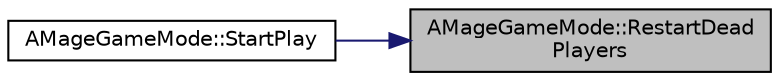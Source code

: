 digraph "AMageGameMode::RestartDeadPlayers"
{
 // LATEX_PDF_SIZE
  edge [fontname="Helvetica",fontsize="10",labelfontname="Helvetica",labelfontsize="10"];
  node [fontname="Helvetica",fontsize="10",shape=record];
  rankdir="RL";
  Node1 [label="AMageGameMode::RestartDead\lPlayers",height=0.2,width=0.4,color="black", fillcolor="grey75", style="filled", fontcolor="black",tooltip=" "];
  Node1 -> Node2 [dir="back",color="midnightblue",fontsize="10",style="solid"];
  Node2 [label="AMageGameMode::StartPlay",height=0.2,width=0.4,color="black", fillcolor="white", style="filled",URL="$class_a_mage_game_mode.html#a55fd5f63c3f757cd152c7b077e6762da",tooltip=" "];
}
